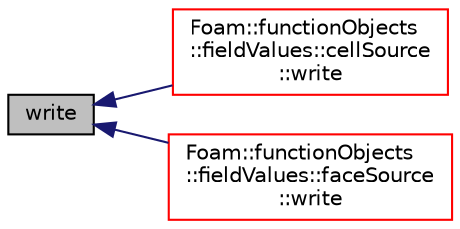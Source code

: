 digraph "write"
{
  bgcolor="transparent";
  edge [fontname="Helvetica",fontsize="10",labelfontname="Helvetica",labelfontsize="10"];
  node [fontname="Helvetica",fontsize="10",shape=record];
  rankdir="LR";
  Node1 [label="write",height=0.2,width=0.4,color="black", fillcolor="grey75", style="filled", fontcolor="black"];
  Node1 -> Node2 [dir="back",color="midnightblue",fontsize="10",style="solid",fontname="Helvetica"];
  Node2 [label="Foam::functionObjects\l::fieldValues::cellSource\l::write",height=0.2,width=0.4,color="red",URL="$a00233.html#a926408c1fa3e88a4a831a20e8bcd04ce",tooltip="Calculate and write. "];
  Node1 -> Node3 [dir="back",color="midnightblue",fontsize="10",style="solid",fontname="Helvetica"];
  Node3 [label="Foam::functionObjects\l::fieldValues::faceSource\l::write",height=0.2,width=0.4,color="red",URL="$a00747.html#a926408c1fa3e88a4a831a20e8bcd04ce",tooltip="Calculate and write. "];
}
